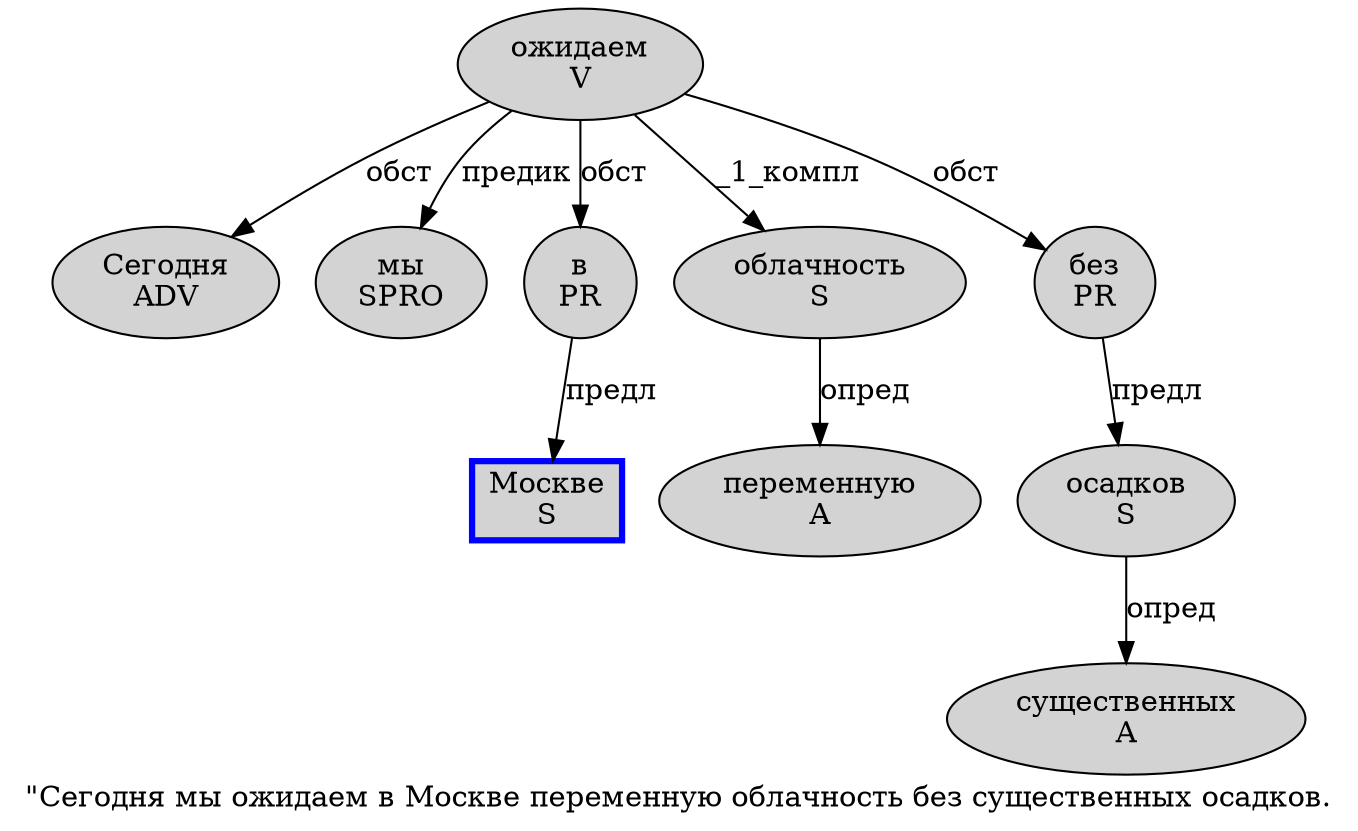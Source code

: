 digraph SENTENCE_897 {
	graph [label="\"Сегодня мы ожидаем в Москве переменную облачность без существенных осадков."]
	node [style=filled]
		1 [label="Сегодня
ADV" color="" fillcolor=lightgray penwidth=1 shape=ellipse]
		2 [label="мы
SPRO" color="" fillcolor=lightgray penwidth=1 shape=ellipse]
		3 [label="ожидаем
V" color="" fillcolor=lightgray penwidth=1 shape=ellipse]
		4 [label="в
PR" color="" fillcolor=lightgray penwidth=1 shape=ellipse]
		5 [label="Москве
S" color=blue fillcolor=lightgray penwidth=3 shape=box]
		6 [label="переменную
A" color="" fillcolor=lightgray penwidth=1 shape=ellipse]
		7 [label="облачность
S" color="" fillcolor=lightgray penwidth=1 shape=ellipse]
		8 [label="без
PR" color="" fillcolor=lightgray penwidth=1 shape=ellipse]
		9 [label="существенных
A" color="" fillcolor=lightgray penwidth=1 shape=ellipse]
		10 [label="осадков
S" color="" fillcolor=lightgray penwidth=1 shape=ellipse]
			3 -> 1 [label="обст"]
			3 -> 2 [label="предик"]
			3 -> 4 [label="обст"]
			3 -> 7 [label="_1_компл"]
			3 -> 8 [label="обст"]
			8 -> 10 [label="предл"]
			7 -> 6 [label="опред"]
			4 -> 5 [label="предл"]
			10 -> 9 [label="опред"]
}